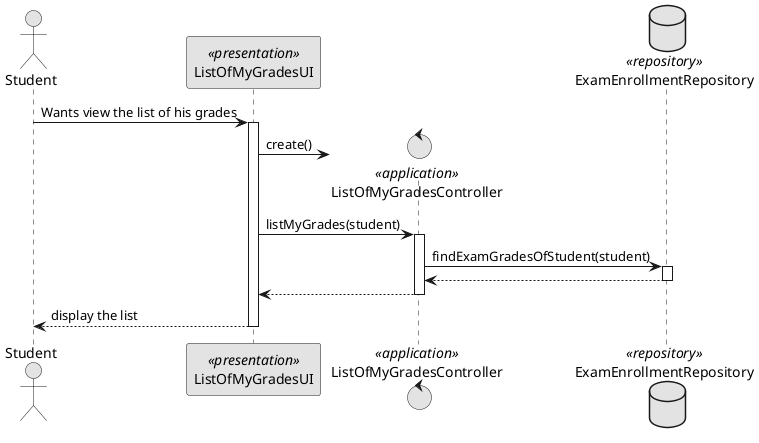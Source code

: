 @startuml
'http://plantuml.com/skinparam.html
skinparam monochrome true
skinparam packageStyle rect
skinparam defaultFontName FG Virgil
skinparam shadowing false

actor Student as Actor
participant ListOfMyGradesUI as UI <<presentation>>
control ListOfMyGradesController as ListOfMyGradesController <<application>>
database ExamEnrollmentRepository as ExamEnrollmentRepository <<repository>>

Actor -> UI: Wants view the list of his grades
activate UI
    UI -> ListOfMyGradesController ** : create()
    UI -> ListOfMyGradesController: listMyGrades(student)
    activate ListOfMyGradesController
        ListOfMyGradesController -> ExamEnrollmentRepository: findExamGradesOfStudent(student)
        activate ExamEnrollmentRepository
            ExamEnrollmentRepository --> ListOfMyGradesController
        deactivate ExamEnrollmentRepository
        ListOfMyGradesController --> UI
    deactivate ListOfMyGradesController
    UI --> Actor: display the list
deactivate UI
@enduml